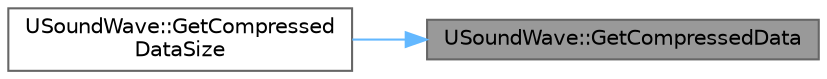digraph "USoundWave::GetCompressedData"
{
 // INTERACTIVE_SVG=YES
 // LATEX_PDF_SIZE
  bgcolor="transparent";
  edge [fontname=Helvetica,fontsize=10,labelfontname=Helvetica,labelfontsize=10];
  node [fontname=Helvetica,fontsize=10,shape=box,height=0.2,width=0.4];
  rankdir="RL";
  Node1 [id="Node000001",label="USoundWave::GetCompressedData",height=0.2,width=0.4,color="gray40", fillcolor="grey60", style="filled", fontcolor="black",tooltip="Gets the compressed data from derived data cache for the specified platform Warning,..."];
  Node1 -> Node2 [id="edge1_Node000001_Node000002",dir="back",color="steelblue1",style="solid",tooltip=" "];
  Node2 [id="Node000002",label="USoundWave::GetCompressed\lDataSize",height=0.2,width=0.4,color="grey40", fillcolor="white", style="filled",URL="$d9/db4/classUSoundWave.html#ac6bfd911165552cfe770f2affcd6e07c",tooltip="Gets the compressed data size from derived data cache for the specified format."];
}
